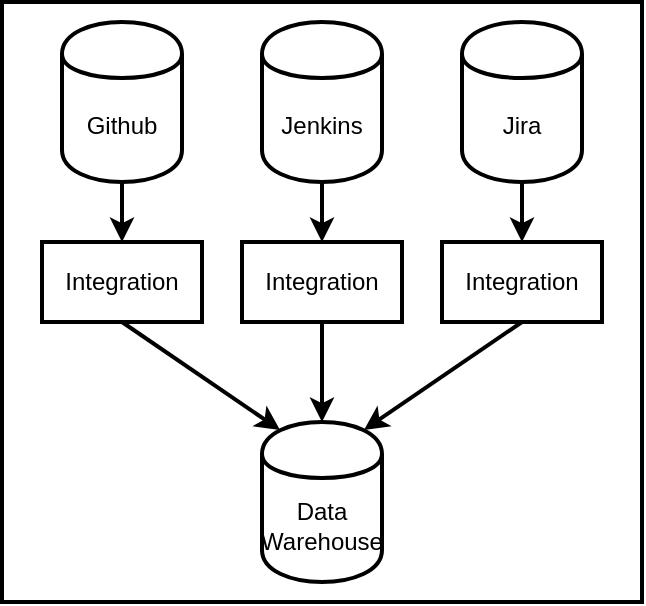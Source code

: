 <mxfile version="10.8.4" type="device"><diagram id="yhfUNovTo69EgxflK_qc" name="Page-1"><mxGraphModel dx="1020" dy="694" grid="1" gridSize="10" guides="1" tooltips="1" connect="1" arrows="1" fold="1" page="1" pageScale="1" pageWidth="850" pageHeight="1100" math="0" shadow="0"><root><mxCell id="0"/><mxCell id="1" parent="0"/><mxCell id="IrqLCzW843N2A98Js4N0-14" value="" style="rounded=0;whiteSpace=wrap;html=1;strokeWidth=2;" vertex="1" parent="1"><mxGeometry x="120" y="100" width="320" height="300" as="geometry"/></mxCell><mxCell id="IrqLCzW843N2A98Js4N0-6" value="" style="edgeStyle=orthogonalEdgeStyle;rounded=0;orthogonalLoop=1;jettySize=auto;html=1;strokeWidth=2;" edge="1" parent="1" source="IrqLCzW843N2A98Js4N0-1" target="IrqLCzW843N2A98Js4N0-5"><mxGeometry relative="1" as="geometry"/></mxCell><mxCell id="IrqLCzW843N2A98Js4N0-1" value="Github" style="shape=cylinder;whiteSpace=wrap;html=1;boundedLbl=1;backgroundOutline=1;strokeWidth=2;" vertex="1" parent="1"><mxGeometry x="150" y="110" width="60" height="80" as="geometry"/></mxCell><mxCell id="IrqLCzW843N2A98Js4N0-9" value="" style="edgeStyle=orthogonalEdgeStyle;rounded=0;orthogonalLoop=1;jettySize=auto;html=1;strokeWidth=2;" edge="1" parent="1" source="IrqLCzW843N2A98Js4N0-2" target="IrqLCzW843N2A98Js4N0-7"><mxGeometry relative="1" as="geometry"/></mxCell><mxCell id="IrqLCzW843N2A98Js4N0-2" value="Jenkins" style="shape=cylinder;whiteSpace=wrap;html=1;boundedLbl=1;backgroundOutline=1;strokeWidth=2;" vertex="1" parent="1"><mxGeometry x="250" y="110" width="60" height="80" as="geometry"/></mxCell><mxCell id="IrqLCzW843N2A98Js4N0-10" value="" style="edgeStyle=orthogonalEdgeStyle;rounded=0;orthogonalLoop=1;jettySize=auto;html=1;strokeWidth=2;" edge="1" parent="1" source="IrqLCzW843N2A98Js4N0-3" target="IrqLCzW843N2A98Js4N0-8"><mxGeometry relative="1" as="geometry"/></mxCell><mxCell id="IrqLCzW843N2A98Js4N0-3" value="Jira" style="shape=cylinder;whiteSpace=wrap;html=1;boundedLbl=1;backgroundOutline=1;strokeWidth=2;" vertex="1" parent="1"><mxGeometry x="350" y="110" width="60" height="80" as="geometry"/></mxCell><mxCell id="IrqLCzW843N2A98Js4N0-4" value="Data&lt;br&gt;Warehouse" style="shape=cylinder;whiteSpace=wrap;html=1;boundedLbl=1;backgroundOutline=1;strokeWidth=2;" vertex="1" parent="1"><mxGeometry x="250" y="310" width="60" height="80" as="geometry"/></mxCell><mxCell id="IrqLCzW843N2A98Js4N0-5" value="Integration" style="rounded=0;whiteSpace=wrap;html=1;strokeWidth=2;" vertex="1" parent="1"><mxGeometry x="140" y="220" width="80" height="40" as="geometry"/></mxCell><mxCell id="IrqLCzW843N2A98Js4N0-7" value="Integration" style="rounded=0;whiteSpace=wrap;html=1;strokeWidth=2;" vertex="1" parent="1"><mxGeometry x="240" y="220" width="80" height="40" as="geometry"/></mxCell><mxCell id="IrqLCzW843N2A98Js4N0-8" value="Integration" style="rounded=0;whiteSpace=wrap;html=1;strokeWidth=2;" vertex="1" parent="1"><mxGeometry x="340" y="220" width="80" height="40" as="geometry"/></mxCell><mxCell id="IrqLCzW843N2A98Js4N0-11" value="" style="endArrow=classic;html=1;entryX=0.15;entryY=0.05;entryDx=0;entryDy=0;entryPerimeter=0;exitX=0.5;exitY=1;exitDx=0;exitDy=0;strokeWidth=2;" edge="1" parent="1" source="IrqLCzW843N2A98Js4N0-5" target="IrqLCzW843N2A98Js4N0-4"><mxGeometry width="50" height="50" relative="1" as="geometry"><mxPoint x="140" y="480" as="sourcePoint"/><mxPoint x="190" y="430" as="targetPoint"/></mxGeometry></mxCell><mxCell id="IrqLCzW843N2A98Js4N0-12" value="" style="endArrow=classic;html=1;entryX=0.5;entryY=0;entryDx=0;entryDy=0;exitX=0.5;exitY=1;exitDx=0;exitDy=0;strokeWidth=2;" edge="1" parent="1" source="IrqLCzW843N2A98Js4N0-7" target="IrqLCzW843N2A98Js4N0-4"><mxGeometry width="50" height="50" relative="1" as="geometry"><mxPoint x="190" y="270" as="sourcePoint"/><mxPoint x="269" y="344" as="targetPoint"/></mxGeometry></mxCell><mxCell id="IrqLCzW843N2A98Js4N0-13" value="" style="endArrow=classic;html=1;entryX=0.85;entryY=0.05;entryDx=0;entryDy=0;exitX=0.5;exitY=1;exitDx=0;exitDy=0;entryPerimeter=0;strokeWidth=2;" edge="1" parent="1" source="IrqLCzW843N2A98Js4N0-8" target="IrqLCzW843N2A98Js4N0-4"><mxGeometry width="50" height="50" relative="1" as="geometry"><mxPoint x="290" y="270" as="sourcePoint"/><mxPoint x="290" y="340" as="targetPoint"/></mxGeometry></mxCell></root></mxGraphModel></diagram></mxfile>